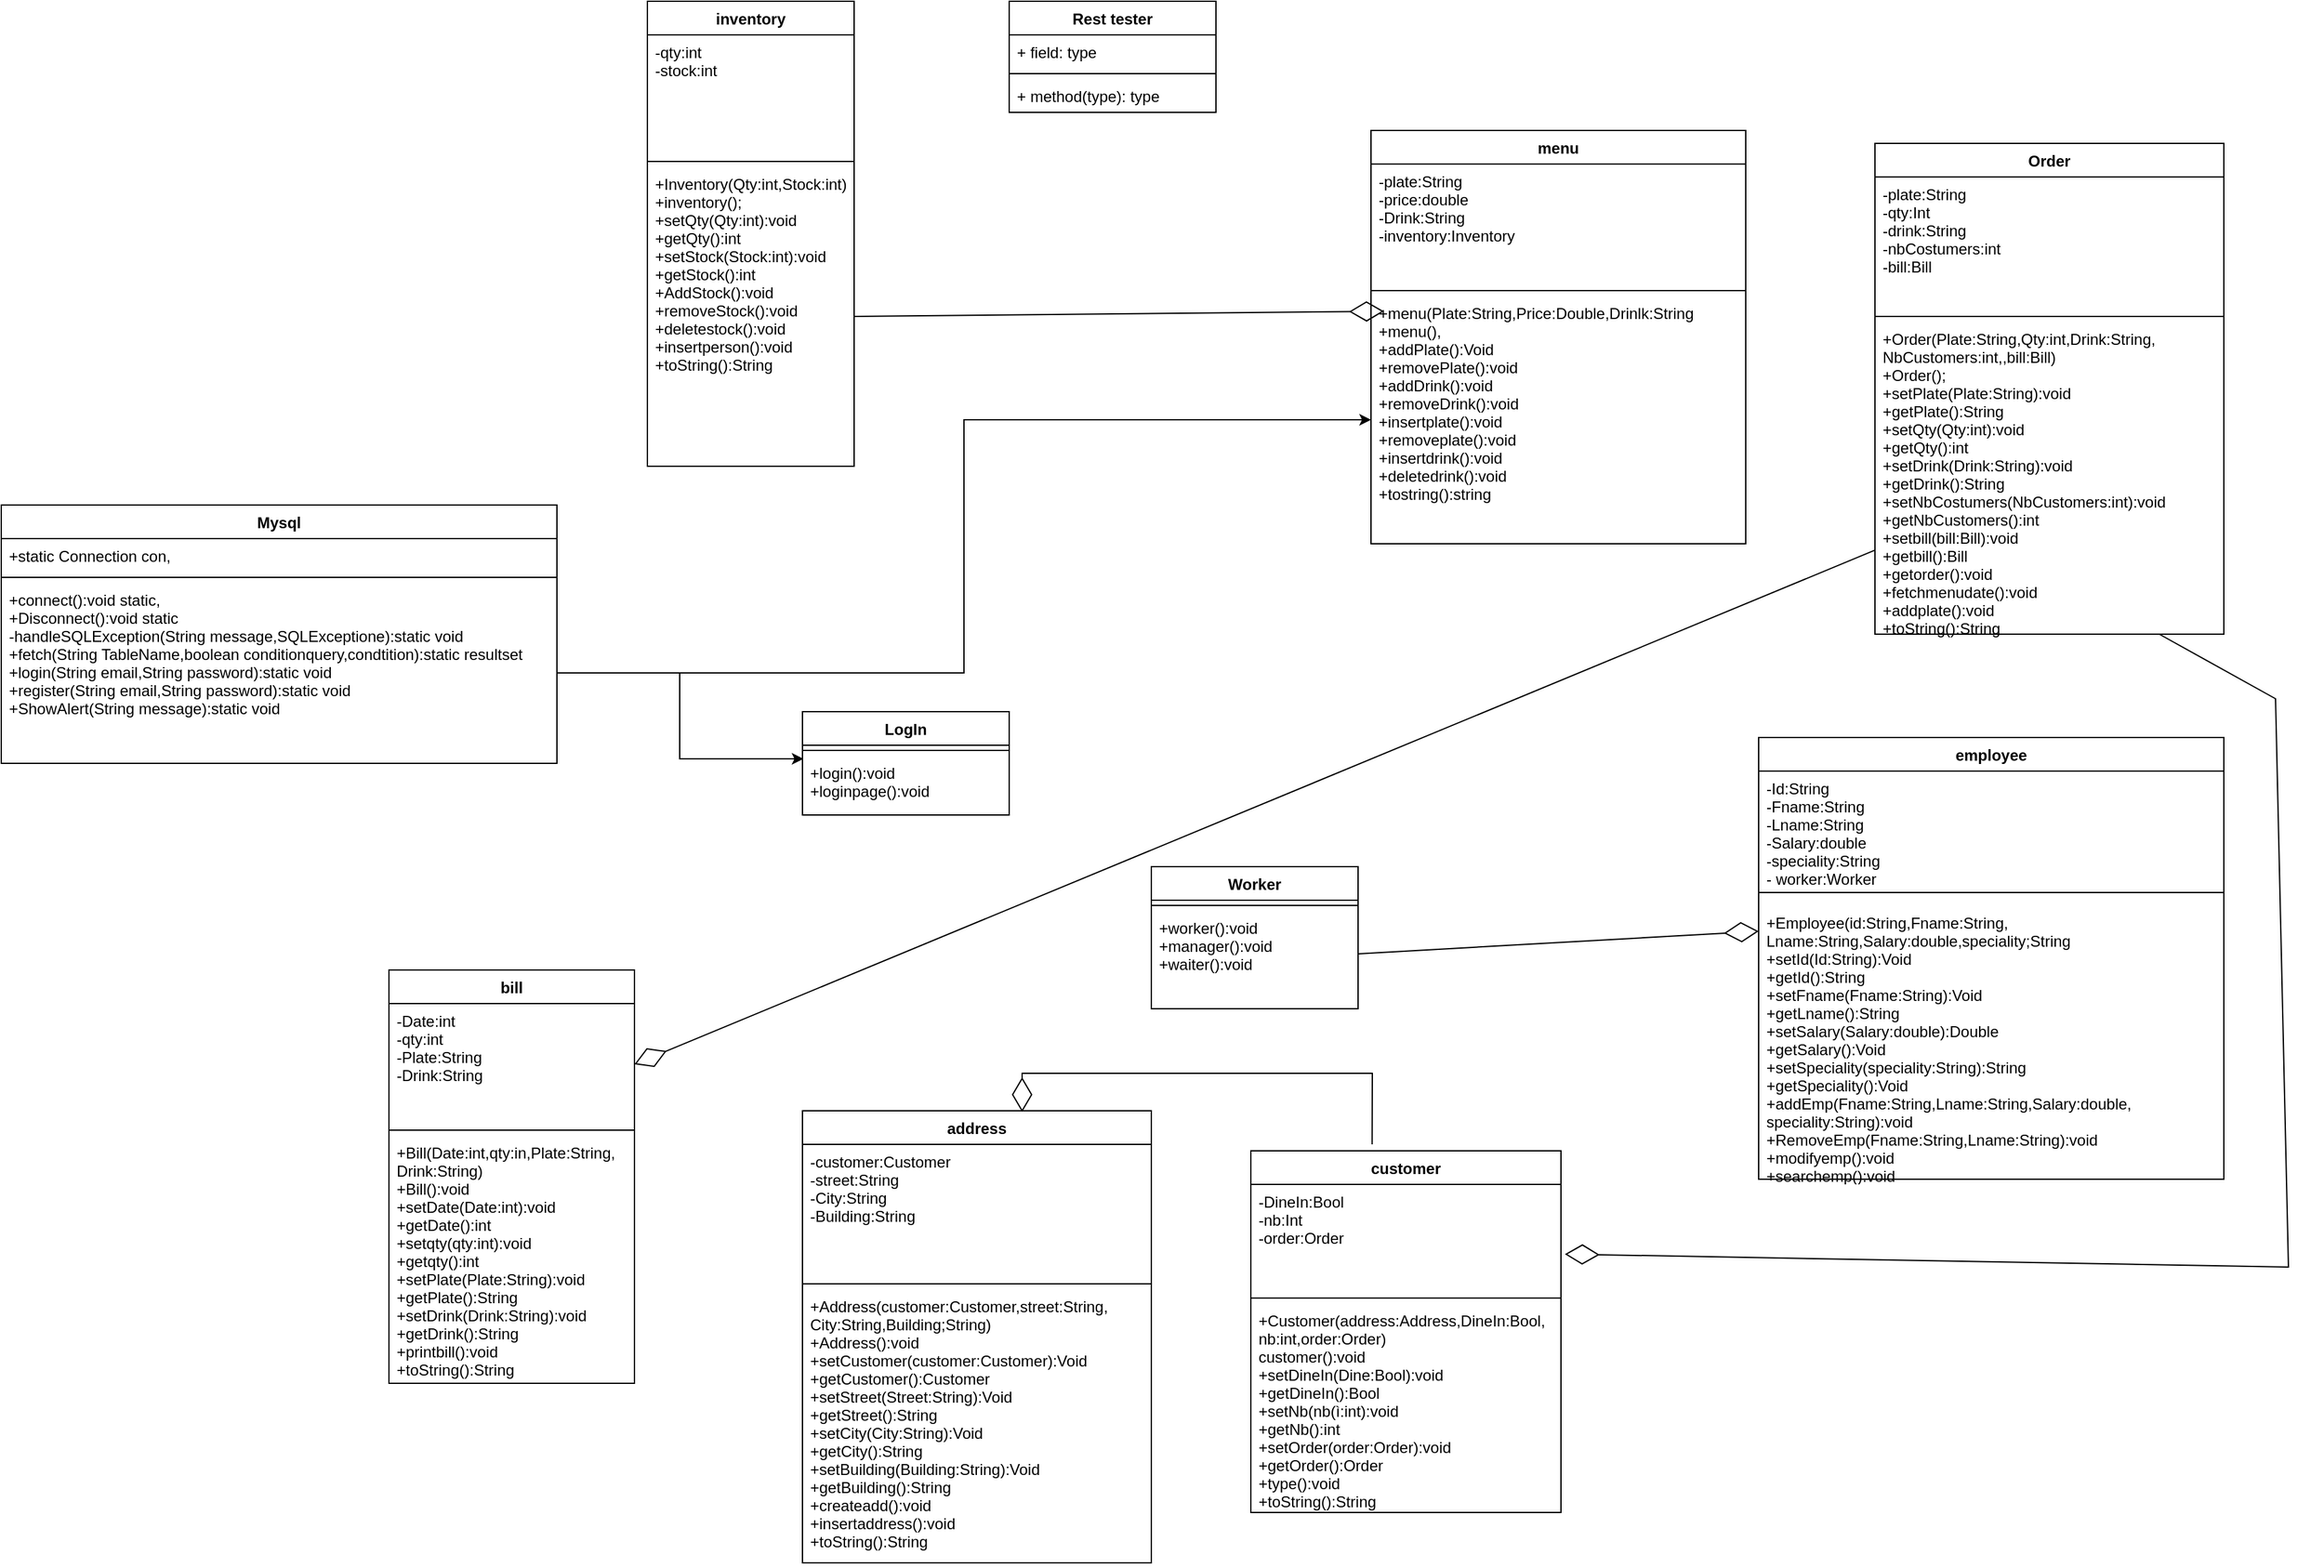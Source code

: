 <mxfile version="20.8.16" type="device"><diagram id="C5RBs43oDa-KdzZeNtuy" name="Page-1"><mxGraphModel dx="1901" dy="522" grid="1" gridSize="10" guides="1" tooltips="1" connect="1" arrows="1" fold="1" page="1" pageScale="1" pageWidth="827" pageHeight="1169" math="0" shadow="0"><root><mxCell id="WIyWlLk6GJQsqaUBKTNV-0"/><mxCell id="WIyWlLk6GJQsqaUBKTNV-1" parent="WIyWlLk6GJQsqaUBKTNV-0"/><mxCell id="yK2vPtL0leoQTqgJBOM9-56" value="customer" style="swimlane;fontStyle=1;align=center;verticalAlign=top;childLayout=stackLayout;horizontal=1;startSize=26;horizontalStack=0;resizeParent=1;resizeParentMax=0;resizeLast=0;collapsible=1;marginBottom=0;" parent="WIyWlLk6GJQsqaUBKTNV-1" vertex="1"><mxGeometry x="827" y="900" width="240" height="280" as="geometry"/></mxCell><mxCell id="yK2vPtL0leoQTqgJBOM9-57" value="-DineIn:Bool&#10;-nb:Int&#10;-order:Order&#10;" style="text;strokeColor=none;fillColor=none;align=left;verticalAlign=top;spacingLeft=4;spacingRight=4;overflow=hidden;rotatable=0;points=[[0,0.5],[1,0.5]];portConstraint=eastwest;" parent="yK2vPtL0leoQTqgJBOM9-56" vertex="1"><mxGeometry y="26" width="240" height="84" as="geometry"/></mxCell><mxCell id="qIWLjZvsLV9j54EfJKUM-3" value="" style="endArrow=diamondThin;endFill=0;endSize=24;html=1;rounded=0;exitX=0.815;exitY=1;exitDx=0;exitDy=0;exitPerimeter=0;" parent="yK2vPtL0leoQTqgJBOM9-56" source="yK2vPtL0leoQTqgJBOM9-105" edge="1"><mxGeometry width="160" relative="1" as="geometry"><mxPoint x="93" y="100" as="sourcePoint"/><mxPoint x="243" y="80" as="targetPoint"/><Array as="points"><mxPoint x="793" y="-350"/><mxPoint x="803" y="90"/></Array></mxGeometry></mxCell><mxCell id="yK2vPtL0leoQTqgJBOM9-58" value="" style="line;strokeWidth=1;fillColor=none;align=left;verticalAlign=middle;spacingTop=-1;spacingLeft=3;spacingRight=3;rotatable=0;labelPosition=right;points=[];portConstraint=eastwest;strokeColor=inherit;" parent="yK2vPtL0leoQTqgJBOM9-56" vertex="1"><mxGeometry y="110" width="240" height="8" as="geometry"/></mxCell><mxCell id="yK2vPtL0leoQTqgJBOM9-59" value="+Customer(address:Address,DineIn:Bool,&#10;nb:int,order:Order)&#10;customer():void&#10;+setDineIn(Dine:Bool):void&#10;+getDineIn():Bool&#10;+setNb(nb(ì:int):void&#10;+getNb():int&#10;+setOrder(order:Order):void&#10;+getOrder():Order&#10;+type():void&#10;+toString():String" style="text;strokeColor=none;fillColor=none;align=left;verticalAlign=top;spacingLeft=4;spacingRight=4;overflow=hidden;rotatable=0;points=[[0,0.5],[1,0.5]];portConstraint=eastwest;" parent="yK2vPtL0leoQTqgJBOM9-56" vertex="1"><mxGeometry y="118" width="240" height="162" as="geometry"/></mxCell><mxCell id="yK2vPtL0leoQTqgJBOM9-68" value="inventory" style="swimlane;fontStyle=1;align=center;verticalAlign=top;childLayout=stackLayout;horizontal=1;startSize=26;horizontalStack=0;resizeParent=1;resizeParentMax=0;resizeLast=0;collapsible=1;marginBottom=0;" parent="WIyWlLk6GJQsqaUBKTNV-1" vertex="1"><mxGeometry x="360" y="10" width="160" height="360" as="geometry"/></mxCell><mxCell id="yK2vPtL0leoQTqgJBOM9-69" value="-qty:int&#10;-stock:int" style="text;strokeColor=none;fillColor=none;align=left;verticalAlign=top;spacingLeft=4;spacingRight=4;overflow=hidden;rotatable=0;points=[[0,0.5],[1,0.5]];portConstraint=eastwest;" parent="yK2vPtL0leoQTqgJBOM9-68" vertex="1"><mxGeometry y="26" width="160" height="94" as="geometry"/></mxCell><mxCell id="yK2vPtL0leoQTqgJBOM9-70" value="" style="line;strokeWidth=1;fillColor=none;align=left;verticalAlign=middle;spacingTop=-1;spacingLeft=3;spacingRight=3;rotatable=0;labelPosition=right;points=[];portConstraint=eastwest;strokeColor=inherit;" parent="yK2vPtL0leoQTqgJBOM9-68" vertex="1"><mxGeometry y="120" width="160" height="8" as="geometry"/></mxCell><mxCell id="yK2vPtL0leoQTqgJBOM9-71" value="+Inventory(Qty:int,Stock:int)&#10;+inventory();&#10;+setQty(Qty:int):void&#10;+getQty():int&#10;+setStock(Stock:int):void&#10;+getStock():int&#10;+AddStock():void&#10;+removeStock():void&#10;+deletestock():void&#10;+insertperson():void&#10;+toString():String" style="text;strokeColor=none;fillColor=none;align=left;verticalAlign=top;spacingLeft=4;spacingRight=4;overflow=hidden;rotatable=0;points=[[0,0.5],[1,0.5]];portConstraint=eastwest;" parent="yK2vPtL0leoQTqgJBOM9-68" vertex="1"><mxGeometry y="128" width="160" height="232" as="geometry"/></mxCell><mxCell id="yK2vPtL0leoQTqgJBOM9-72" value="address" style="swimlane;fontStyle=1;align=center;verticalAlign=top;childLayout=stackLayout;horizontal=1;startSize=26;horizontalStack=0;resizeParent=1;resizeParentMax=0;resizeLast=0;collapsible=1;marginBottom=0;" parent="WIyWlLk6GJQsqaUBKTNV-1" vertex="1"><mxGeometry x="480" y="869" width="270" height="350" as="geometry"/></mxCell><mxCell id="yK2vPtL0leoQTqgJBOM9-73" value="-customer:Customer&#10;-street:String&#10;-City:String&#10;-Building:String&#10;" style="text;strokeColor=none;fillColor=none;align=left;verticalAlign=top;spacingLeft=4;spacingRight=4;overflow=hidden;rotatable=0;points=[[0,0.5],[1,0.5]];portConstraint=eastwest;" parent="yK2vPtL0leoQTqgJBOM9-72" vertex="1"><mxGeometry y="26" width="270" height="104" as="geometry"/></mxCell><mxCell id="yK2vPtL0leoQTqgJBOM9-74" value="" style="line;strokeWidth=1;fillColor=none;align=left;verticalAlign=middle;spacingTop=-1;spacingLeft=3;spacingRight=3;rotatable=0;labelPosition=right;points=[];portConstraint=eastwest;strokeColor=inherit;" parent="yK2vPtL0leoQTqgJBOM9-72" vertex="1"><mxGeometry y="130" width="270" height="8" as="geometry"/></mxCell><mxCell id="yK2vPtL0leoQTqgJBOM9-75" value="+Address(customer:Customer,street:String,&#10;City:String,Building;String)&#10;+Address():void&#10;+setCustomer(customer:Customer):Void&#10;+getCustomer():Customer&#10;+setStreet(Street:String):Void&#10;+getStreet():String&#10;+setCity(City:String):Void&#10;+getCity():String&#10;+setBuilding(Building:String):Void&#10;+getBuilding():String&#10;+createadd():void&#10;+insertaddress():void&#10;+toString():String" style="text;strokeColor=none;fillColor=none;align=left;verticalAlign=top;spacingLeft=4;spacingRight=4;overflow=hidden;rotatable=0;points=[[0,0.5],[1,0.5]];portConstraint=eastwest;" parent="yK2vPtL0leoQTqgJBOM9-72" vertex="1"><mxGeometry y="138" width="270" height="212" as="geometry"/></mxCell><mxCell id="yK2vPtL0leoQTqgJBOM9-80" value="bill" style="swimlane;fontStyle=1;align=center;verticalAlign=top;childLayout=stackLayout;horizontal=1;startSize=26;horizontalStack=0;resizeParent=1;resizeParentMax=0;resizeLast=0;collapsible=1;marginBottom=0;" parent="WIyWlLk6GJQsqaUBKTNV-1" vertex="1"><mxGeometry x="160" y="760" width="190" height="320" as="geometry"/></mxCell><mxCell id="yK2vPtL0leoQTqgJBOM9-81" value="-Date:int&#10;-qty:int&#10;-Plate:String&#10;-Drink:String" style="text;strokeColor=none;fillColor=none;align=left;verticalAlign=top;spacingLeft=4;spacingRight=4;overflow=hidden;rotatable=0;points=[[0,0.5],[1,0.5]];portConstraint=eastwest;" parent="yK2vPtL0leoQTqgJBOM9-80" vertex="1"><mxGeometry y="26" width="190" height="94" as="geometry"/></mxCell><mxCell id="yK2vPtL0leoQTqgJBOM9-82" value="" style="line;strokeWidth=1;fillColor=none;align=left;verticalAlign=middle;spacingTop=-1;spacingLeft=3;spacingRight=3;rotatable=0;labelPosition=right;points=[];portConstraint=eastwest;strokeColor=inherit;" parent="yK2vPtL0leoQTqgJBOM9-80" vertex="1"><mxGeometry y="120" width="190" height="8" as="geometry"/></mxCell><mxCell id="yK2vPtL0leoQTqgJBOM9-83" value="+Bill(Date:int,qty:in,Plate:String,&#10;Drink:String)&#10;+Bill():void&#10;+setDate(Date:int):void&#10;+getDate():int&#10;+setqty(qty:int):void&#10;+getqty():int&#10;+setPlate(Plate:String):void&#10;+getPlate():String&#10;+setDrink(Drink:String):void&#10;+getDrink():String&#10;+printbill():void&#10;+toString():String" style="text;strokeColor=none;fillColor=none;align=left;verticalAlign=top;spacingLeft=4;spacingRight=4;overflow=hidden;rotatable=0;points=[[0,0.5],[1,0.5]];portConstraint=eastwest;" parent="yK2vPtL0leoQTqgJBOM9-80" vertex="1"><mxGeometry y="128" width="190" height="192" as="geometry"/></mxCell><mxCell id="yK2vPtL0leoQTqgJBOM9-84" value="menu" style="swimlane;fontStyle=1;align=center;verticalAlign=top;childLayout=stackLayout;horizontal=1;startSize=26;horizontalStack=0;resizeParent=1;resizeParentMax=0;resizeLast=0;collapsible=1;marginBottom=0;" parent="WIyWlLk6GJQsqaUBKTNV-1" vertex="1"><mxGeometry x="920" y="110" width="290" height="320" as="geometry"/></mxCell><mxCell id="yK2vPtL0leoQTqgJBOM9-85" value="-plate:String&#10;-price:double&#10;-Drink:String&#10;-inventory:Inventory" style="text;strokeColor=none;fillColor=none;align=left;verticalAlign=top;spacingLeft=4;spacingRight=4;overflow=hidden;rotatable=0;points=[[0,0.5],[1,0.5]];portConstraint=eastwest;" parent="yK2vPtL0leoQTqgJBOM9-84" vertex="1"><mxGeometry y="26" width="290" height="94" as="geometry"/></mxCell><mxCell id="yK2vPtL0leoQTqgJBOM9-86" value="" style="line;strokeWidth=1;fillColor=none;align=left;verticalAlign=middle;spacingTop=-1;spacingLeft=3;spacingRight=3;rotatable=0;labelPosition=right;points=[];portConstraint=eastwest;strokeColor=inherit;" parent="yK2vPtL0leoQTqgJBOM9-84" vertex="1"><mxGeometry y="120" width="290" height="8" as="geometry"/></mxCell><mxCell id="yK2vPtL0leoQTqgJBOM9-87" value="+menu(Plate:String,Price:Double,Drinlk:String&#10;+menu(),&#10;+addPlate():Void&#10;+removePlate():void&#10;+addDrink():void&#10;+removeDrink():void&#10;+insertplate():void&#10;+removeplate():void&#10;+insertdrink():void&#10;+deletedrink():void&#10;+tostring():string" style="text;strokeColor=none;fillColor=none;align=left;verticalAlign=top;spacingLeft=4;spacingRight=4;overflow=hidden;rotatable=0;points=[[0,0.5],[1,0.5]];portConstraint=eastwest;" parent="yK2vPtL0leoQTqgJBOM9-84" vertex="1"><mxGeometry y="128" width="290" height="192" as="geometry"/></mxCell><mxCell id="yK2vPtL0leoQTqgJBOM9-97" value="Rest tester" style="swimlane;fontStyle=1;align=center;verticalAlign=top;childLayout=stackLayout;horizontal=1;startSize=26;horizontalStack=0;resizeParent=1;resizeParentMax=0;resizeLast=0;collapsible=1;marginBottom=0;" parent="WIyWlLk6GJQsqaUBKTNV-1" vertex="1"><mxGeometry x="640" y="10" width="160" height="86" as="geometry"/></mxCell><mxCell id="yK2vPtL0leoQTqgJBOM9-98" value="+ field: type" style="text;strokeColor=none;fillColor=none;align=left;verticalAlign=top;spacingLeft=4;spacingRight=4;overflow=hidden;rotatable=0;points=[[0,0.5],[1,0.5]];portConstraint=eastwest;" parent="yK2vPtL0leoQTqgJBOM9-97" vertex="1"><mxGeometry y="26" width="160" height="26" as="geometry"/></mxCell><mxCell id="yK2vPtL0leoQTqgJBOM9-99" value="" style="line;strokeWidth=1;fillColor=none;align=left;verticalAlign=middle;spacingTop=-1;spacingLeft=3;spacingRight=3;rotatable=0;labelPosition=right;points=[];portConstraint=eastwest;strokeColor=inherit;" parent="yK2vPtL0leoQTqgJBOM9-97" vertex="1"><mxGeometry y="52" width="160" height="8" as="geometry"/></mxCell><mxCell id="yK2vPtL0leoQTqgJBOM9-100" value="+ method(type): type" style="text;strokeColor=none;fillColor=none;align=left;verticalAlign=top;spacingLeft=4;spacingRight=4;overflow=hidden;rotatable=0;points=[[0,0.5],[1,0.5]];portConstraint=eastwest;" parent="yK2vPtL0leoQTqgJBOM9-97" vertex="1"><mxGeometry y="60" width="160" height="26" as="geometry"/></mxCell><mxCell id="yK2vPtL0leoQTqgJBOM9-102" value="Order" style="swimlane;fontStyle=1;align=center;verticalAlign=top;childLayout=stackLayout;horizontal=1;startSize=26;horizontalStack=0;resizeParent=1;resizeParentMax=0;resizeLast=0;collapsible=1;marginBottom=0;" parent="WIyWlLk6GJQsqaUBKTNV-1" vertex="1"><mxGeometry x="1310" y="120" width="270" height="380" as="geometry"/></mxCell><mxCell id="yK2vPtL0leoQTqgJBOM9-103" value="-plate:String&#10;-qty:Int&#10;-drink:String&#10;-nbCostumers:int&#10;-bill:Bill" style="text;strokeColor=none;fillColor=none;align=left;verticalAlign=top;spacingLeft=4;spacingRight=4;overflow=hidden;rotatable=0;points=[[0,0.5],[1,0.5]];portConstraint=eastwest;" parent="yK2vPtL0leoQTqgJBOM9-102" vertex="1"><mxGeometry y="26" width="270" height="104" as="geometry"/></mxCell><mxCell id="yK2vPtL0leoQTqgJBOM9-104" value="" style="line;strokeWidth=1;fillColor=none;align=left;verticalAlign=middle;spacingTop=-1;spacingLeft=3;spacingRight=3;rotatable=0;labelPosition=right;points=[];portConstraint=eastwest;strokeColor=inherit;" parent="yK2vPtL0leoQTqgJBOM9-102" vertex="1"><mxGeometry y="130" width="270" height="8" as="geometry"/></mxCell><mxCell id="yK2vPtL0leoQTqgJBOM9-105" value="+Order(Plate:String,Qty:int,Drink:String,&#10;NbCustomers:int,,bill:Bill)&#10;+Order();&#10;+setPlate(Plate:String):void&#10;+getPlate():String&#10;+setQty(Qty:int):void&#10;+getQty():int&#10;+setDrink(Drink:String):void&#10;+getDrink():String&#10;+setNbCostumers(NbCustomers:int):void&#10;+getNbCustomers():int&#10;+setbill(bill:Bill):void&#10;+getbill():Bill&#10;+getorder():void&#10;+fetchmenudate():void&#10;+addplate():void&#10;+toString():String" style="text;strokeColor=none;fillColor=none;align=left;verticalAlign=top;spacingLeft=4;spacingRight=4;overflow=hidden;rotatable=0;points=[[0,0.5],[1,0.5]];portConstraint=eastwest;" parent="yK2vPtL0leoQTqgJBOM9-102" vertex="1"><mxGeometry y="138" width="270" height="242" as="geometry"/></mxCell><mxCell id="yK2vPtL0leoQTqgJBOM9-64" value="employee" style="swimlane;fontStyle=1;align=center;verticalAlign=top;childLayout=stackLayout;horizontal=1;startSize=26;horizontalStack=0;resizeParent=1;resizeParentMax=0;resizeLast=0;collapsible=1;marginBottom=0;" parent="WIyWlLk6GJQsqaUBKTNV-1" vertex="1"><mxGeometry x="1220" y="580" width="360" height="342" as="geometry"/></mxCell><mxCell id="yK2vPtL0leoQTqgJBOM9-65" value="-Id:String&#10;-Fname:String&#10;-Lname:String&#10;-Salary:double&#10;-speciality:String&#10;- worker:Worker" style="text;strokeColor=none;fillColor=none;align=left;verticalAlign=top;spacingLeft=4;spacingRight=4;overflow=hidden;rotatable=0;points=[[0,0.5],[1,0.5]];portConstraint=eastwest;" parent="yK2vPtL0leoQTqgJBOM9-64" vertex="1"><mxGeometry y="26" width="360" height="84" as="geometry"/></mxCell><mxCell id="yK2vPtL0leoQTqgJBOM9-66" value="" style="line;strokeWidth=1;fillColor=none;align=left;verticalAlign=middle;spacingTop=-1;spacingLeft=3;spacingRight=3;rotatable=0;labelPosition=right;points=[];portConstraint=eastwest;strokeColor=inherit;" parent="yK2vPtL0leoQTqgJBOM9-64" vertex="1"><mxGeometry y="110" width="360" height="20" as="geometry"/></mxCell><mxCell id="yK2vPtL0leoQTqgJBOM9-67" value="+Employee(id:String,Fname:String,&#10;Lname:String,Salary:double,speciality;String&#10;+setId(Id:String):Void&#10;+getId():String&#10;+setFname(Fname:String):Void&#10;+getLname():String&#10;+setSalary(Salary:double):Double&#10;+getSalary():Void&#10;+setSpeciality(speciality:String):String&#10;+getSpeciality():Void&#10;+addEmp(Fname:String,Lname:String,Salary:double,&#10;speciality:String):void&#10;+RemoveEmp(Fname:String,Lname:String):void&#10;+modifyemp():void&#10;+searchemp():void&#10;&#10;+toString():String&#10;" style="text;strokeColor=none;fillColor=none;align=left;verticalAlign=top;spacingLeft=4;spacingRight=4;overflow=hidden;rotatable=0;points=[[0,0.5],[1,0.5]];portConstraint=eastwest;" parent="yK2vPtL0leoQTqgJBOM9-64" vertex="1"><mxGeometry y="130" width="360" height="212" as="geometry"/></mxCell><mxCell id="xprKN2scWg6RH-48SRXp-2" value="" style="endArrow=diamondThin;endFill=0;endSize=24;html=1;rounded=0;exitX=0.391;exitY=-0.018;exitDx=0;exitDy=0;exitPerimeter=0;" parent="WIyWlLk6GJQsqaUBKTNV-1" source="yK2vPtL0leoQTqgJBOM9-56" edge="1"><mxGeometry width="160" relative="1" as="geometry"><mxPoint x="920" y="860" as="sourcePoint"/><mxPoint x="650" y="870" as="targetPoint"/><Array as="points"><mxPoint x="921" y="840"/><mxPoint x="650" y="840"/></Array></mxGeometry></mxCell><mxCell id="PRSKfgkgg3aaSXxpTPfj-0" value="Worker" style="swimlane;fontStyle=1;align=center;verticalAlign=top;childLayout=stackLayout;horizontal=1;startSize=26;horizontalStack=0;resizeParent=1;resizeParentMax=0;resizeLast=0;collapsible=1;marginBottom=0;" parent="WIyWlLk6GJQsqaUBKTNV-1" vertex="1"><mxGeometry x="750" y="680" width="160" height="110" as="geometry"/></mxCell><mxCell id="PRSKfgkgg3aaSXxpTPfj-2" value="" style="line;strokeWidth=1;fillColor=none;align=left;verticalAlign=middle;spacingTop=-1;spacingLeft=3;spacingRight=3;rotatable=0;labelPosition=right;points=[];portConstraint=eastwest;strokeColor=inherit;" parent="PRSKfgkgg3aaSXxpTPfj-0" vertex="1"><mxGeometry y="26" width="160" height="8" as="geometry"/></mxCell><mxCell id="PRSKfgkgg3aaSXxpTPfj-3" value="+worker():void&#10;+manager():void&#10;+waiter():void" style="text;strokeColor=none;fillColor=none;align=left;verticalAlign=top;spacingLeft=4;spacingRight=4;overflow=hidden;rotatable=0;points=[[0,0.5],[1,0.5]];portConstraint=eastwest;" parent="PRSKfgkgg3aaSXxpTPfj-0" vertex="1"><mxGeometry y="34" width="160" height="76" as="geometry"/></mxCell><mxCell id="PRSKfgkgg3aaSXxpTPfj-4" value="LogIn" style="swimlane;fontStyle=1;align=center;verticalAlign=top;childLayout=stackLayout;horizontal=1;startSize=26;horizontalStack=0;resizeParent=1;resizeParentMax=0;resizeLast=0;collapsible=1;marginBottom=0;" parent="WIyWlLk6GJQsqaUBKTNV-1" vertex="1"><mxGeometry x="480" y="560" width="160" height="80" as="geometry"/></mxCell><mxCell id="PRSKfgkgg3aaSXxpTPfj-6" value="" style="line;strokeWidth=1;fillColor=none;align=left;verticalAlign=middle;spacingTop=-1;spacingLeft=3;spacingRight=3;rotatable=0;labelPosition=right;points=[];portConstraint=eastwest;strokeColor=inherit;" parent="PRSKfgkgg3aaSXxpTPfj-4" vertex="1"><mxGeometry y="26" width="160" height="8" as="geometry"/></mxCell><mxCell id="PRSKfgkgg3aaSXxpTPfj-7" value="+login():void&#10;+loginpage():void" style="text;strokeColor=none;fillColor=none;align=left;verticalAlign=top;spacingLeft=4;spacingRight=4;overflow=hidden;rotatable=0;points=[[0,0.5],[1,0.5]];portConstraint=eastwest;" parent="PRSKfgkgg3aaSXxpTPfj-4" vertex="1"><mxGeometry y="34" width="160" height="46" as="geometry"/></mxCell><mxCell id="PRSKfgkgg3aaSXxpTPfj-8" value="Mysql" style="swimlane;fontStyle=1;align=center;verticalAlign=top;childLayout=stackLayout;horizontal=1;startSize=26;horizontalStack=0;resizeParent=1;resizeParentMax=0;resizeLast=0;collapsible=1;marginBottom=0;" parent="WIyWlLk6GJQsqaUBKTNV-1" vertex="1"><mxGeometry x="-140" y="400" width="430" height="200" as="geometry"/></mxCell><mxCell id="PRSKfgkgg3aaSXxpTPfj-9" value="+static Connection con," style="text;strokeColor=none;fillColor=none;align=left;verticalAlign=top;spacingLeft=4;spacingRight=4;overflow=hidden;rotatable=0;points=[[0,0.5],[1,0.5]];portConstraint=eastwest;" parent="PRSKfgkgg3aaSXxpTPfj-8" vertex="1"><mxGeometry y="26" width="430" height="26" as="geometry"/></mxCell><mxCell id="PRSKfgkgg3aaSXxpTPfj-10" value="" style="line;strokeWidth=1;fillColor=none;align=left;verticalAlign=middle;spacingTop=-1;spacingLeft=3;spacingRight=3;rotatable=0;labelPosition=right;points=[];portConstraint=eastwest;strokeColor=inherit;" parent="PRSKfgkgg3aaSXxpTPfj-8" vertex="1"><mxGeometry y="52" width="430" height="8" as="geometry"/></mxCell><mxCell id="PRSKfgkgg3aaSXxpTPfj-11" value="+connect():void static,&#10;+Disconnect():void static&#10;-handleSQLException(String message,SQLExceptione):static void&#10;+fetch(String TableName,boolean conditionquery,condtition):static resultset&#10;+login(String email,String password):static void&#10;+register(String email,String password):static void&#10;+ShowAlert(String message):static void&#10;" style="text;strokeColor=none;fillColor=none;align=left;verticalAlign=top;spacingLeft=4;spacingRight=4;overflow=hidden;rotatable=0;points=[[0,0.5],[1,0.5]];portConstraint=eastwest;" parent="PRSKfgkgg3aaSXxpTPfj-8" vertex="1"><mxGeometry y="60" width="430" height="140" as="geometry"/></mxCell><mxCell id="qIWLjZvsLV9j54EfJKUM-0" value="" style="endArrow=diamondThin;endFill=0;endSize=24;html=1;rounded=0;exitX=1;exitY=0.5;exitDx=0;exitDy=0;" parent="WIyWlLk6GJQsqaUBKTNV-1" source="yK2vPtL0leoQTqgJBOM9-71" edge="1"><mxGeometry width="160" relative="1" as="geometry"><mxPoint x="770" y="250" as="sourcePoint"/><mxPoint x="930" y="250" as="targetPoint"/></mxGeometry></mxCell><mxCell id="qIWLjZvsLV9j54EfJKUM-2" value="" style="endArrow=diamondThin;endFill=0;endSize=24;html=1;rounded=0;" parent="WIyWlLk6GJQsqaUBKTNV-1" source="PRSKfgkgg3aaSXxpTPfj-3" edge="1"><mxGeometry width="160" relative="1" as="geometry"><mxPoint x="1060" y="730" as="sourcePoint"/><mxPoint x="1220" y="730" as="targetPoint"/></mxGeometry></mxCell><mxCell id="qIWLjZvsLV9j54EfJKUM-4" value="" style="endArrow=diamondThin;endFill=0;endSize=24;html=1;rounded=0;entryX=1;entryY=0.5;entryDx=0;entryDy=0;" parent="WIyWlLk6GJQsqaUBKTNV-1" source="yK2vPtL0leoQTqgJBOM9-105" target="yK2vPtL0leoQTqgJBOM9-81" edge="1"><mxGeometry width="160" relative="1" as="geometry"><mxPoint x="200" y="840" as="sourcePoint"/><mxPoint x="360" y="840" as="targetPoint"/></mxGeometry></mxCell><mxCell id="qIWLjZvsLV9j54EfJKUM-5" style="edgeStyle=orthogonalEdgeStyle;rounded=0;orthogonalLoop=1;jettySize=auto;html=1;entryX=0.005;entryY=0.055;entryDx=0;entryDy=0;entryPerimeter=0;" parent="WIyWlLk6GJQsqaUBKTNV-1" source="PRSKfgkgg3aaSXxpTPfj-11" target="PRSKfgkgg3aaSXxpTPfj-7" edge="1"><mxGeometry relative="1" as="geometry"/></mxCell><mxCell id="qIWLjZvsLV9j54EfJKUM-6" style="edgeStyle=orthogonalEdgeStyle;rounded=0;orthogonalLoop=1;jettySize=auto;html=1;entryX=0;entryY=0.5;entryDx=0;entryDy=0;" parent="WIyWlLk6GJQsqaUBKTNV-1" source="PRSKfgkgg3aaSXxpTPfj-11" target="yK2vPtL0leoQTqgJBOM9-87" edge="1"><mxGeometry relative="1" as="geometry"/></mxCell></root></mxGraphModel></diagram></mxfile>